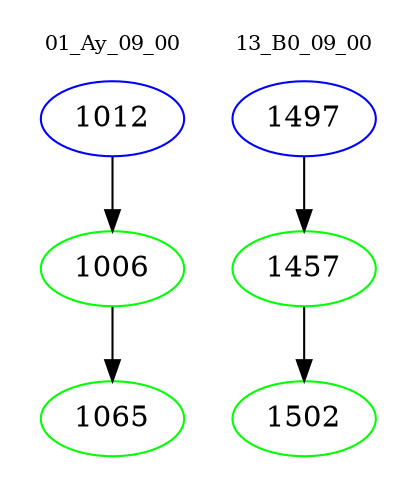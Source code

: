 digraph{
subgraph cluster_0 {
color = white
label = "01_Ay_09_00";
fontsize=10;
T0_1012 [label="1012", color="blue"]
T0_1012 -> T0_1006 [color="black"]
T0_1006 [label="1006", color="green"]
T0_1006 -> T0_1065 [color="black"]
T0_1065 [label="1065", color="green"]
}
subgraph cluster_1 {
color = white
label = "13_B0_09_00";
fontsize=10;
T1_1497 [label="1497", color="blue"]
T1_1497 -> T1_1457 [color="black"]
T1_1457 [label="1457", color="green"]
T1_1457 -> T1_1502 [color="black"]
T1_1502 [label="1502", color="green"]
}
}
